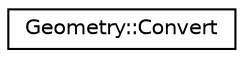 digraph "Graphical Class Hierarchy"
{
  edge [fontname="Helvetica",fontsize="10",labelfontname="Helvetica",labelfontsize="10"];
  node [fontname="Helvetica",fontsize="10",shape=record];
  rankdir="LR";
  Node1 [label="Geometry::Convert",height=0.2,width=0.4,color="black", fillcolor="white", style="filled",URL="$structGeometry_1_1Convert.html"];
}
